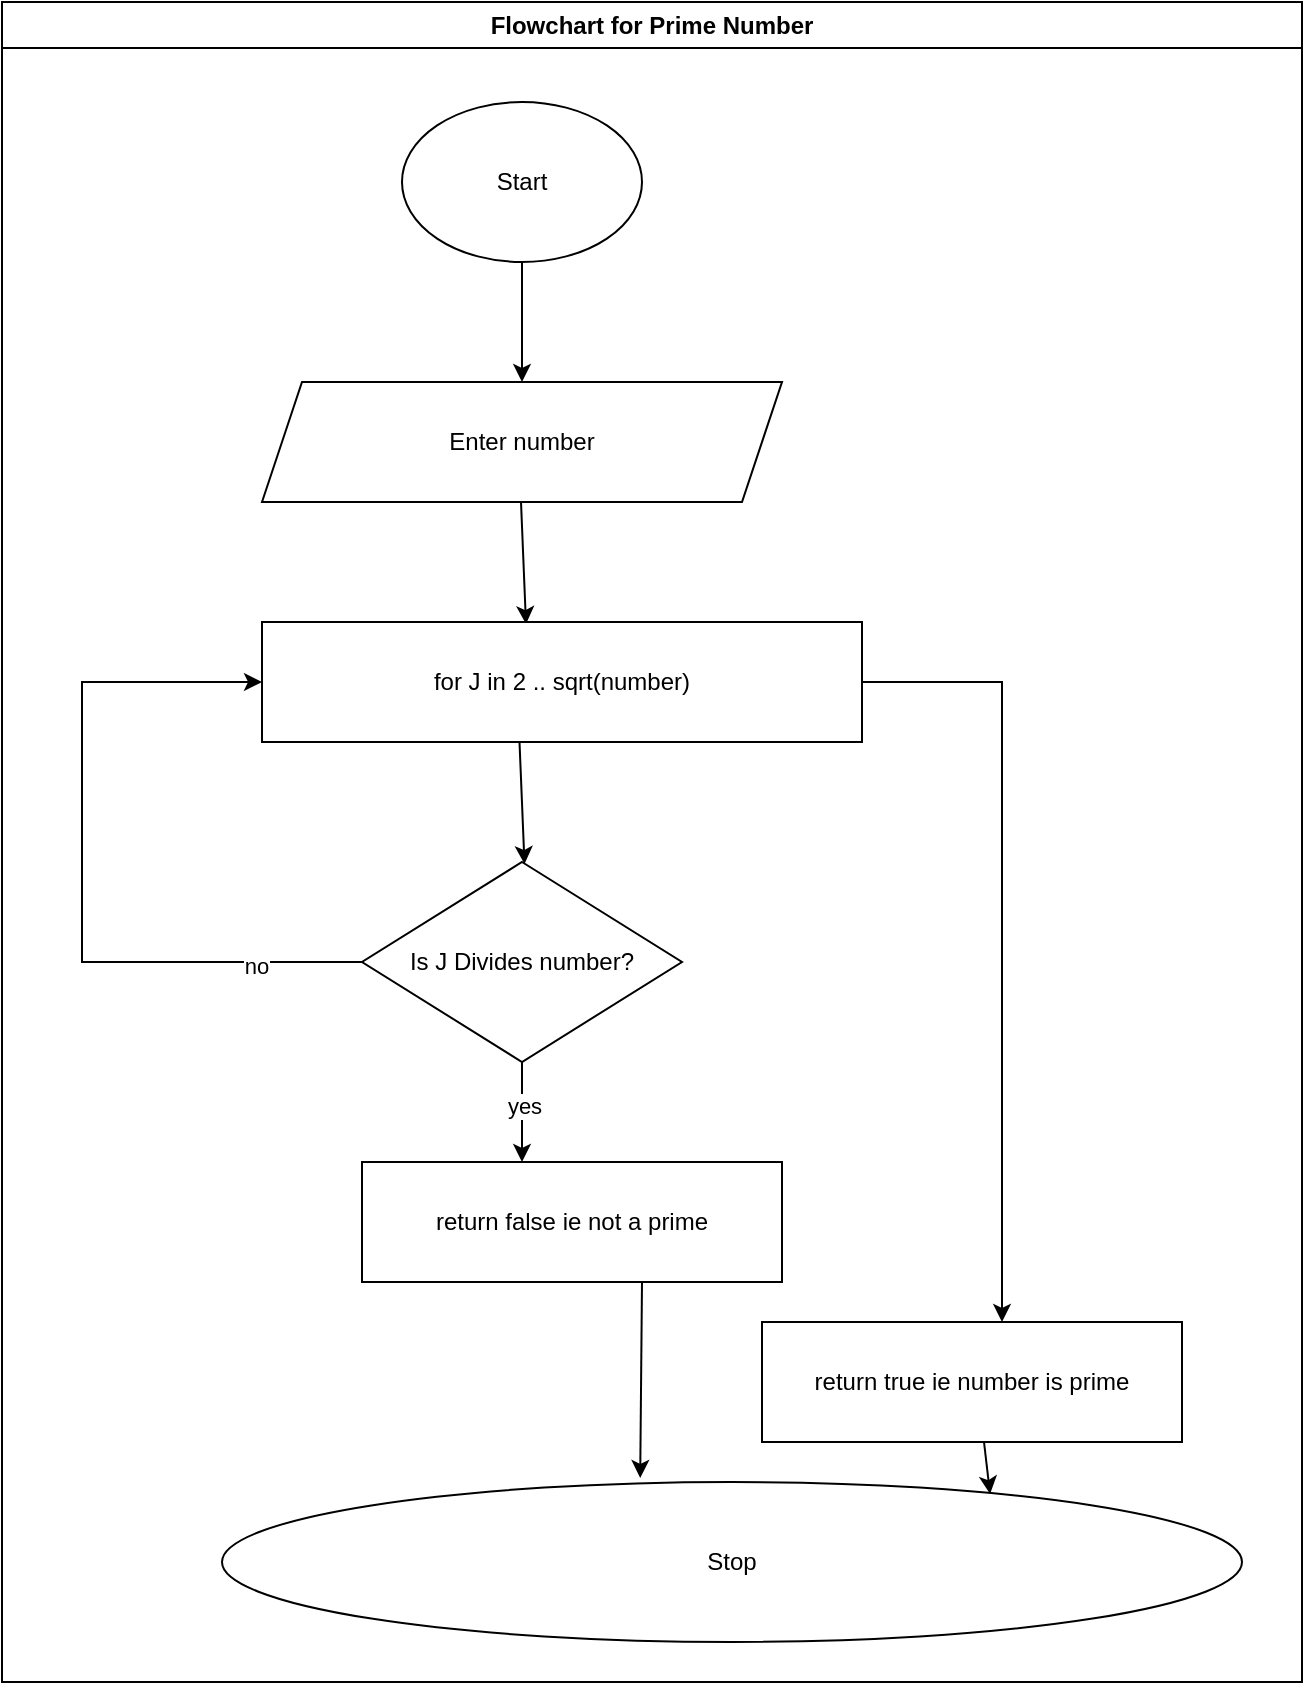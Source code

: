 <mxfile version="24.8.4">
  <diagram name="Page-1" id="yUc5FJV5IK-kU0rxWlRH">
    <mxGraphModel dx="1597" dy="406" grid="1" gridSize="10" guides="1" tooltips="1" connect="1" arrows="1" fold="1" page="1" pageScale="1" pageWidth="850" pageHeight="1100" math="0" shadow="0">
      <root>
        <mxCell id="0" />
        <mxCell id="1" parent="0" />
        <mxCell id="jy0_bnS4JlHRImTQFUvG-19" value="Flowchart for Prime Number" style="swimlane;whiteSpace=wrap;html=1;" vertex="1" parent="1">
          <mxGeometry x="-770" y="90" width="650" height="840" as="geometry" />
        </mxCell>
        <mxCell id="jy0_bnS4JlHRImTQFUvG-1" value="Start" style="ellipse;whiteSpace=wrap;html=1;" vertex="1" parent="jy0_bnS4JlHRImTQFUvG-19">
          <mxGeometry x="200" y="50" width="120" height="80" as="geometry" />
        </mxCell>
        <mxCell id="jy0_bnS4JlHRImTQFUvG-2" value="" style="endArrow=classic;html=1;rounded=0;exitX=0.5;exitY=1;exitDx=0;exitDy=0;" edge="1" parent="jy0_bnS4JlHRImTQFUvG-19" source="jy0_bnS4JlHRImTQFUvG-1">
          <mxGeometry width="50" height="50" relative="1" as="geometry">
            <mxPoint x="190" y="290" as="sourcePoint" />
            <mxPoint x="260" y="190" as="targetPoint" />
          </mxGeometry>
        </mxCell>
        <mxCell id="jy0_bnS4JlHRImTQFUvG-4" value="Enter number" style="shape=parallelogram;perimeter=parallelogramPerimeter;whiteSpace=wrap;html=1;fixedSize=1;" vertex="1" parent="jy0_bnS4JlHRImTQFUvG-19">
          <mxGeometry x="130" y="190" width="260" height="60" as="geometry" />
        </mxCell>
        <mxCell id="jy0_bnS4JlHRImTQFUvG-5" value="Is J Divides number?" style="rhombus;whiteSpace=wrap;html=1;" vertex="1" parent="jy0_bnS4JlHRImTQFUvG-19">
          <mxGeometry x="180" y="430" width="160" height="100" as="geometry" />
        </mxCell>
        <mxCell id="jy0_bnS4JlHRImTQFUvG-6" value="" style="endArrow=classic;html=1;rounded=0;exitX=0.5;exitY=1;exitDx=0;exitDy=0;entryX=0.44;entryY=0.017;entryDx=0;entryDy=0;entryPerimeter=0;" edge="1" parent="jy0_bnS4JlHRImTQFUvG-19" target="jy0_bnS4JlHRImTQFUvG-7">
          <mxGeometry width="50" height="50" relative="1" as="geometry">
            <mxPoint x="259.5" y="250" as="sourcePoint" />
            <mxPoint x="259.5" y="310" as="targetPoint" />
          </mxGeometry>
        </mxCell>
        <mxCell id="jy0_bnS4JlHRImTQFUvG-7" value="for J in 2 .. sqrt(number)" style="rounded=0;whiteSpace=wrap;html=1;" vertex="1" parent="jy0_bnS4JlHRImTQFUvG-19">
          <mxGeometry x="130" y="310" width="300" height="60" as="geometry" />
        </mxCell>
        <mxCell id="jy0_bnS4JlHRImTQFUvG-8" value="" style="endArrow=classic;html=1;rounded=0;exitX=0.5;exitY=1;exitDx=0;exitDy=0;entryX=0.44;entryY=0.017;entryDx=0;entryDy=0;entryPerimeter=0;" edge="1" parent="jy0_bnS4JlHRImTQFUvG-19">
          <mxGeometry width="50" height="50" relative="1" as="geometry">
            <mxPoint x="258.75" y="370" as="sourcePoint" />
            <mxPoint x="261.25" y="431" as="targetPoint" />
          </mxGeometry>
        </mxCell>
        <mxCell id="jy0_bnS4JlHRImTQFUvG-9" value="" style="endArrow=classic;html=1;rounded=0;exitX=0.5;exitY=1;exitDx=0;exitDy=0;" edge="1" parent="jy0_bnS4JlHRImTQFUvG-19" source="jy0_bnS4JlHRImTQFUvG-5">
          <mxGeometry width="50" height="50" relative="1" as="geometry">
            <mxPoint x="250" y="580" as="sourcePoint" />
            <mxPoint x="260" y="580" as="targetPoint" />
          </mxGeometry>
        </mxCell>
        <mxCell id="jy0_bnS4JlHRImTQFUvG-12" value="yes" style="edgeLabel;html=1;align=center;verticalAlign=middle;resizable=0;points=[];" vertex="1" connectable="0" parent="jy0_bnS4JlHRImTQFUvG-9">
          <mxGeometry x="-0.12" y="1" relative="1" as="geometry">
            <mxPoint as="offset" />
          </mxGeometry>
        </mxCell>
        <mxCell id="jy0_bnS4JlHRImTQFUvG-10" value="return false ie not a prime" style="rounded=0;whiteSpace=wrap;html=1;" vertex="1" parent="jy0_bnS4JlHRImTQFUvG-19">
          <mxGeometry x="180" y="580" width="210" height="60" as="geometry" />
        </mxCell>
        <mxCell id="jy0_bnS4JlHRImTQFUvG-11" value="" style="endArrow=classic;html=1;rounded=0;exitX=0;exitY=0.5;exitDx=0;exitDy=0;entryX=0;entryY=0.5;entryDx=0;entryDy=0;" edge="1" parent="jy0_bnS4JlHRImTQFUvG-19" source="jy0_bnS4JlHRImTQFUvG-5" target="jy0_bnS4JlHRImTQFUvG-7">
          <mxGeometry width="50" height="50" relative="1" as="geometry">
            <mxPoint x="120" y="460" as="sourcePoint" />
            <mxPoint x="110" y="340" as="targetPoint" />
            <Array as="points">
              <mxPoint x="40" y="480" />
              <mxPoint x="40" y="340" />
            </Array>
          </mxGeometry>
        </mxCell>
        <mxCell id="jy0_bnS4JlHRImTQFUvG-13" value="no" style="edgeLabel;html=1;align=center;verticalAlign=middle;resizable=0;points=[];" vertex="1" connectable="0" parent="jy0_bnS4JlHRImTQFUvG-11">
          <mxGeometry x="-0.714" y="2" relative="1" as="geometry">
            <mxPoint as="offset" />
          </mxGeometry>
        </mxCell>
        <mxCell id="jy0_bnS4JlHRImTQFUvG-14" value="" style="endArrow=classic;html=1;rounded=0;exitX=1;exitY=0.5;exitDx=0;exitDy=0;" edge="1" parent="jy0_bnS4JlHRImTQFUvG-19" source="jy0_bnS4JlHRImTQFUvG-7">
          <mxGeometry width="50" height="50" relative="1" as="geometry">
            <mxPoint x="490" y="340" as="sourcePoint" />
            <mxPoint x="500" y="660" as="targetPoint" />
            <Array as="points">
              <mxPoint x="500" y="340" />
            </Array>
          </mxGeometry>
        </mxCell>
        <mxCell id="jy0_bnS4JlHRImTQFUvG-15" value="return true ie number is prime" style="rounded=0;whiteSpace=wrap;html=1;" vertex="1" parent="jy0_bnS4JlHRImTQFUvG-19">
          <mxGeometry x="380" y="660" width="210" height="60" as="geometry" />
        </mxCell>
        <mxCell id="jy0_bnS4JlHRImTQFUvG-16" value="Stop" style="ellipse;whiteSpace=wrap;html=1;" vertex="1" parent="jy0_bnS4JlHRImTQFUvG-19">
          <mxGeometry x="110" y="740" width="510" height="80" as="geometry" />
        </mxCell>
        <mxCell id="jy0_bnS4JlHRImTQFUvG-17" value="" style="endArrow=classic;html=1;rounded=0;exitX=0.5;exitY=1;exitDx=0;exitDy=0;entryX=0.41;entryY=-0.025;entryDx=0;entryDy=0;entryPerimeter=0;" edge="1" parent="jy0_bnS4JlHRImTQFUvG-19" target="jy0_bnS4JlHRImTQFUvG-16">
          <mxGeometry width="50" height="50" relative="1" as="geometry">
            <mxPoint x="320" y="640" as="sourcePoint" />
            <mxPoint x="323" y="730" as="targetPoint" />
          </mxGeometry>
        </mxCell>
        <mxCell id="jy0_bnS4JlHRImTQFUvG-18" value="" style="endArrow=classic;html=1;rounded=0;exitX=0.5;exitY=1;exitDx=0;exitDy=0;entryX=0.753;entryY=0.075;entryDx=0;entryDy=0;entryPerimeter=0;" edge="1" parent="jy0_bnS4JlHRImTQFUvG-19" target="jy0_bnS4JlHRImTQFUvG-16">
          <mxGeometry width="50" height="50" relative="1" as="geometry">
            <mxPoint x="491" y="720" as="sourcePoint" />
            <mxPoint x="490" y="818" as="targetPoint" />
          </mxGeometry>
        </mxCell>
      </root>
    </mxGraphModel>
  </diagram>
</mxfile>
